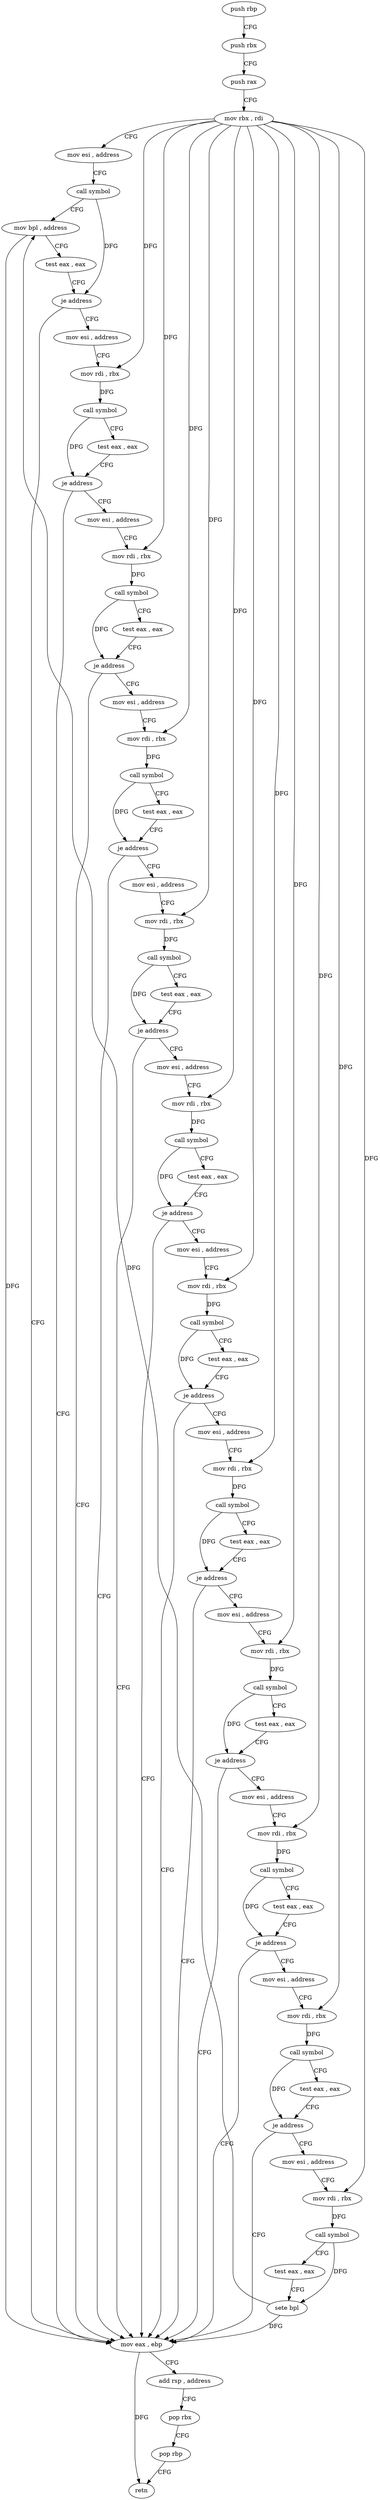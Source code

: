 digraph "func" {
"4203632" [label = "push rbp" ]
"4203633" [label = "push rbx" ]
"4203634" [label = "push rax" ]
"4203635" [label = "mov rbx , rdi" ]
"4203638" [label = "mov esi , address" ]
"4203643" [label = "call symbol" ]
"4203648" [label = "mov bpl , address" ]
"4203651" [label = "test eax , eax" ]
"4203653" [label = "je address" ]
"4203860" [label = "mov eax , ebp" ]
"4203659" [label = "mov esi , address" ]
"4203862" [label = "add rsp , address" ]
"4203866" [label = "pop rbx" ]
"4203867" [label = "pop rbp" ]
"4203868" [label = "retn" ]
"4203664" [label = "mov rdi , rbx" ]
"4203667" [label = "call symbol" ]
"4203672" [label = "test eax , eax" ]
"4203674" [label = "je address" ]
"4203680" [label = "mov esi , address" ]
"4203685" [label = "mov rdi , rbx" ]
"4203688" [label = "call symbol" ]
"4203693" [label = "test eax , eax" ]
"4203695" [label = "je address" ]
"4203701" [label = "mov esi , address" ]
"4203706" [label = "mov rdi , rbx" ]
"4203709" [label = "call symbol" ]
"4203714" [label = "test eax , eax" ]
"4203716" [label = "je address" ]
"4203722" [label = "mov esi , address" ]
"4203727" [label = "mov rdi , rbx" ]
"4203730" [label = "call symbol" ]
"4203735" [label = "test eax , eax" ]
"4203737" [label = "je address" ]
"4203739" [label = "mov esi , address" ]
"4203744" [label = "mov rdi , rbx" ]
"4203747" [label = "call symbol" ]
"4203752" [label = "test eax , eax" ]
"4203754" [label = "je address" ]
"4203756" [label = "mov esi , address" ]
"4203761" [label = "mov rdi , rbx" ]
"4203764" [label = "call symbol" ]
"4203769" [label = "test eax , eax" ]
"4203771" [label = "je address" ]
"4203773" [label = "mov esi , address" ]
"4203778" [label = "mov rdi , rbx" ]
"4203781" [label = "call symbol" ]
"4203786" [label = "test eax , eax" ]
"4203788" [label = "je address" ]
"4203790" [label = "mov esi , address" ]
"4203795" [label = "mov rdi , rbx" ]
"4203798" [label = "call symbol" ]
"4203803" [label = "test eax , eax" ]
"4203805" [label = "je address" ]
"4203807" [label = "mov esi , address" ]
"4203812" [label = "mov rdi , rbx" ]
"4203815" [label = "call symbol" ]
"4203820" [label = "test eax , eax" ]
"4203822" [label = "je address" ]
"4203824" [label = "mov esi , address" ]
"4203829" [label = "mov rdi , rbx" ]
"4203832" [label = "call symbol" ]
"4203837" [label = "test eax , eax" ]
"4203839" [label = "je address" ]
"4203841" [label = "mov esi , address" ]
"4203846" [label = "mov rdi , rbx" ]
"4203849" [label = "call symbol" ]
"4203854" [label = "test eax , eax" ]
"4203856" [label = "sete bpl" ]
"4203632" -> "4203633" [ label = "CFG" ]
"4203633" -> "4203634" [ label = "CFG" ]
"4203634" -> "4203635" [ label = "CFG" ]
"4203635" -> "4203638" [ label = "CFG" ]
"4203635" -> "4203664" [ label = "DFG" ]
"4203635" -> "4203685" [ label = "DFG" ]
"4203635" -> "4203706" [ label = "DFG" ]
"4203635" -> "4203727" [ label = "DFG" ]
"4203635" -> "4203744" [ label = "DFG" ]
"4203635" -> "4203761" [ label = "DFG" ]
"4203635" -> "4203778" [ label = "DFG" ]
"4203635" -> "4203795" [ label = "DFG" ]
"4203635" -> "4203812" [ label = "DFG" ]
"4203635" -> "4203829" [ label = "DFG" ]
"4203635" -> "4203846" [ label = "DFG" ]
"4203638" -> "4203643" [ label = "CFG" ]
"4203643" -> "4203648" [ label = "CFG" ]
"4203643" -> "4203653" [ label = "DFG" ]
"4203648" -> "4203651" [ label = "CFG" ]
"4203648" -> "4203860" [ label = "DFG" ]
"4203651" -> "4203653" [ label = "CFG" ]
"4203653" -> "4203860" [ label = "CFG" ]
"4203653" -> "4203659" [ label = "CFG" ]
"4203860" -> "4203862" [ label = "CFG" ]
"4203860" -> "4203868" [ label = "DFG" ]
"4203659" -> "4203664" [ label = "CFG" ]
"4203862" -> "4203866" [ label = "CFG" ]
"4203866" -> "4203867" [ label = "CFG" ]
"4203867" -> "4203868" [ label = "CFG" ]
"4203664" -> "4203667" [ label = "DFG" ]
"4203667" -> "4203672" [ label = "CFG" ]
"4203667" -> "4203674" [ label = "DFG" ]
"4203672" -> "4203674" [ label = "CFG" ]
"4203674" -> "4203860" [ label = "CFG" ]
"4203674" -> "4203680" [ label = "CFG" ]
"4203680" -> "4203685" [ label = "CFG" ]
"4203685" -> "4203688" [ label = "DFG" ]
"4203688" -> "4203693" [ label = "CFG" ]
"4203688" -> "4203695" [ label = "DFG" ]
"4203693" -> "4203695" [ label = "CFG" ]
"4203695" -> "4203860" [ label = "CFG" ]
"4203695" -> "4203701" [ label = "CFG" ]
"4203701" -> "4203706" [ label = "CFG" ]
"4203706" -> "4203709" [ label = "DFG" ]
"4203709" -> "4203714" [ label = "CFG" ]
"4203709" -> "4203716" [ label = "DFG" ]
"4203714" -> "4203716" [ label = "CFG" ]
"4203716" -> "4203860" [ label = "CFG" ]
"4203716" -> "4203722" [ label = "CFG" ]
"4203722" -> "4203727" [ label = "CFG" ]
"4203727" -> "4203730" [ label = "DFG" ]
"4203730" -> "4203735" [ label = "CFG" ]
"4203730" -> "4203737" [ label = "DFG" ]
"4203735" -> "4203737" [ label = "CFG" ]
"4203737" -> "4203860" [ label = "CFG" ]
"4203737" -> "4203739" [ label = "CFG" ]
"4203739" -> "4203744" [ label = "CFG" ]
"4203744" -> "4203747" [ label = "DFG" ]
"4203747" -> "4203752" [ label = "CFG" ]
"4203747" -> "4203754" [ label = "DFG" ]
"4203752" -> "4203754" [ label = "CFG" ]
"4203754" -> "4203860" [ label = "CFG" ]
"4203754" -> "4203756" [ label = "CFG" ]
"4203756" -> "4203761" [ label = "CFG" ]
"4203761" -> "4203764" [ label = "DFG" ]
"4203764" -> "4203769" [ label = "CFG" ]
"4203764" -> "4203771" [ label = "DFG" ]
"4203769" -> "4203771" [ label = "CFG" ]
"4203771" -> "4203860" [ label = "CFG" ]
"4203771" -> "4203773" [ label = "CFG" ]
"4203773" -> "4203778" [ label = "CFG" ]
"4203778" -> "4203781" [ label = "DFG" ]
"4203781" -> "4203786" [ label = "CFG" ]
"4203781" -> "4203788" [ label = "DFG" ]
"4203786" -> "4203788" [ label = "CFG" ]
"4203788" -> "4203860" [ label = "CFG" ]
"4203788" -> "4203790" [ label = "CFG" ]
"4203790" -> "4203795" [ label = "CFG" ]
"4203795" -> "4203798" [ label = "DFG" ]
"4203798" -> "4203803" [ label = "CFG" ]
"4203798" -> "4203805" [ label = "DFG" ]
"4203803" -> "4203805" [ label = "CFG" ]
"4203805" -> "4203860" [ label = "CFG" ]
"4203805" -> "4203807" [ label = "CFG" ]
"4203807" -> "4203812" [ label = "CFG" ]
"4203812" -> "4203815" [ label = "DFG" ]
"4203815" -> "4203820" [ label = "CFG" ]
"4203815" -> "4203822" [ label = "DFG" ]
"4203820" -> "4203822" [ label = "CFG" ]
"4203822" -> "4203860" [ label = "CFG" ]
"4203822" -> "4203824" [ label = "CFG" ]
"4203824" -> "4203829" [ label = "CFG" ]
"4203829" -> "4203832" [ label = "DFG" ]
"4203832" -> "4203837" [ label = "CFG" ]
"4203832" -> "4203839" [ label = "DFG" ]
"4203837" -> "4203839" [ label = "CFG" ]
"4203839" -> "4203860" [ label = "CFG" ]
"4203839" -> "4203841" [ label = "CFG" ]
"4203841" -> "4203846" [ label = "CFG" ]
"4203846" -> "4203849" [ label = "DFG" ]
"4203849" -> "4203854" [ label = "CFG" ]
"4203849" -> "4203856" [ label = "DFG" ]
"4203854" -> "4203856" [ label = "CFG" ]
"4203856" -> "4203860" [ label = "DFG" ]
"4203856" -> "4203648" [ label = "DFG" ]
}

